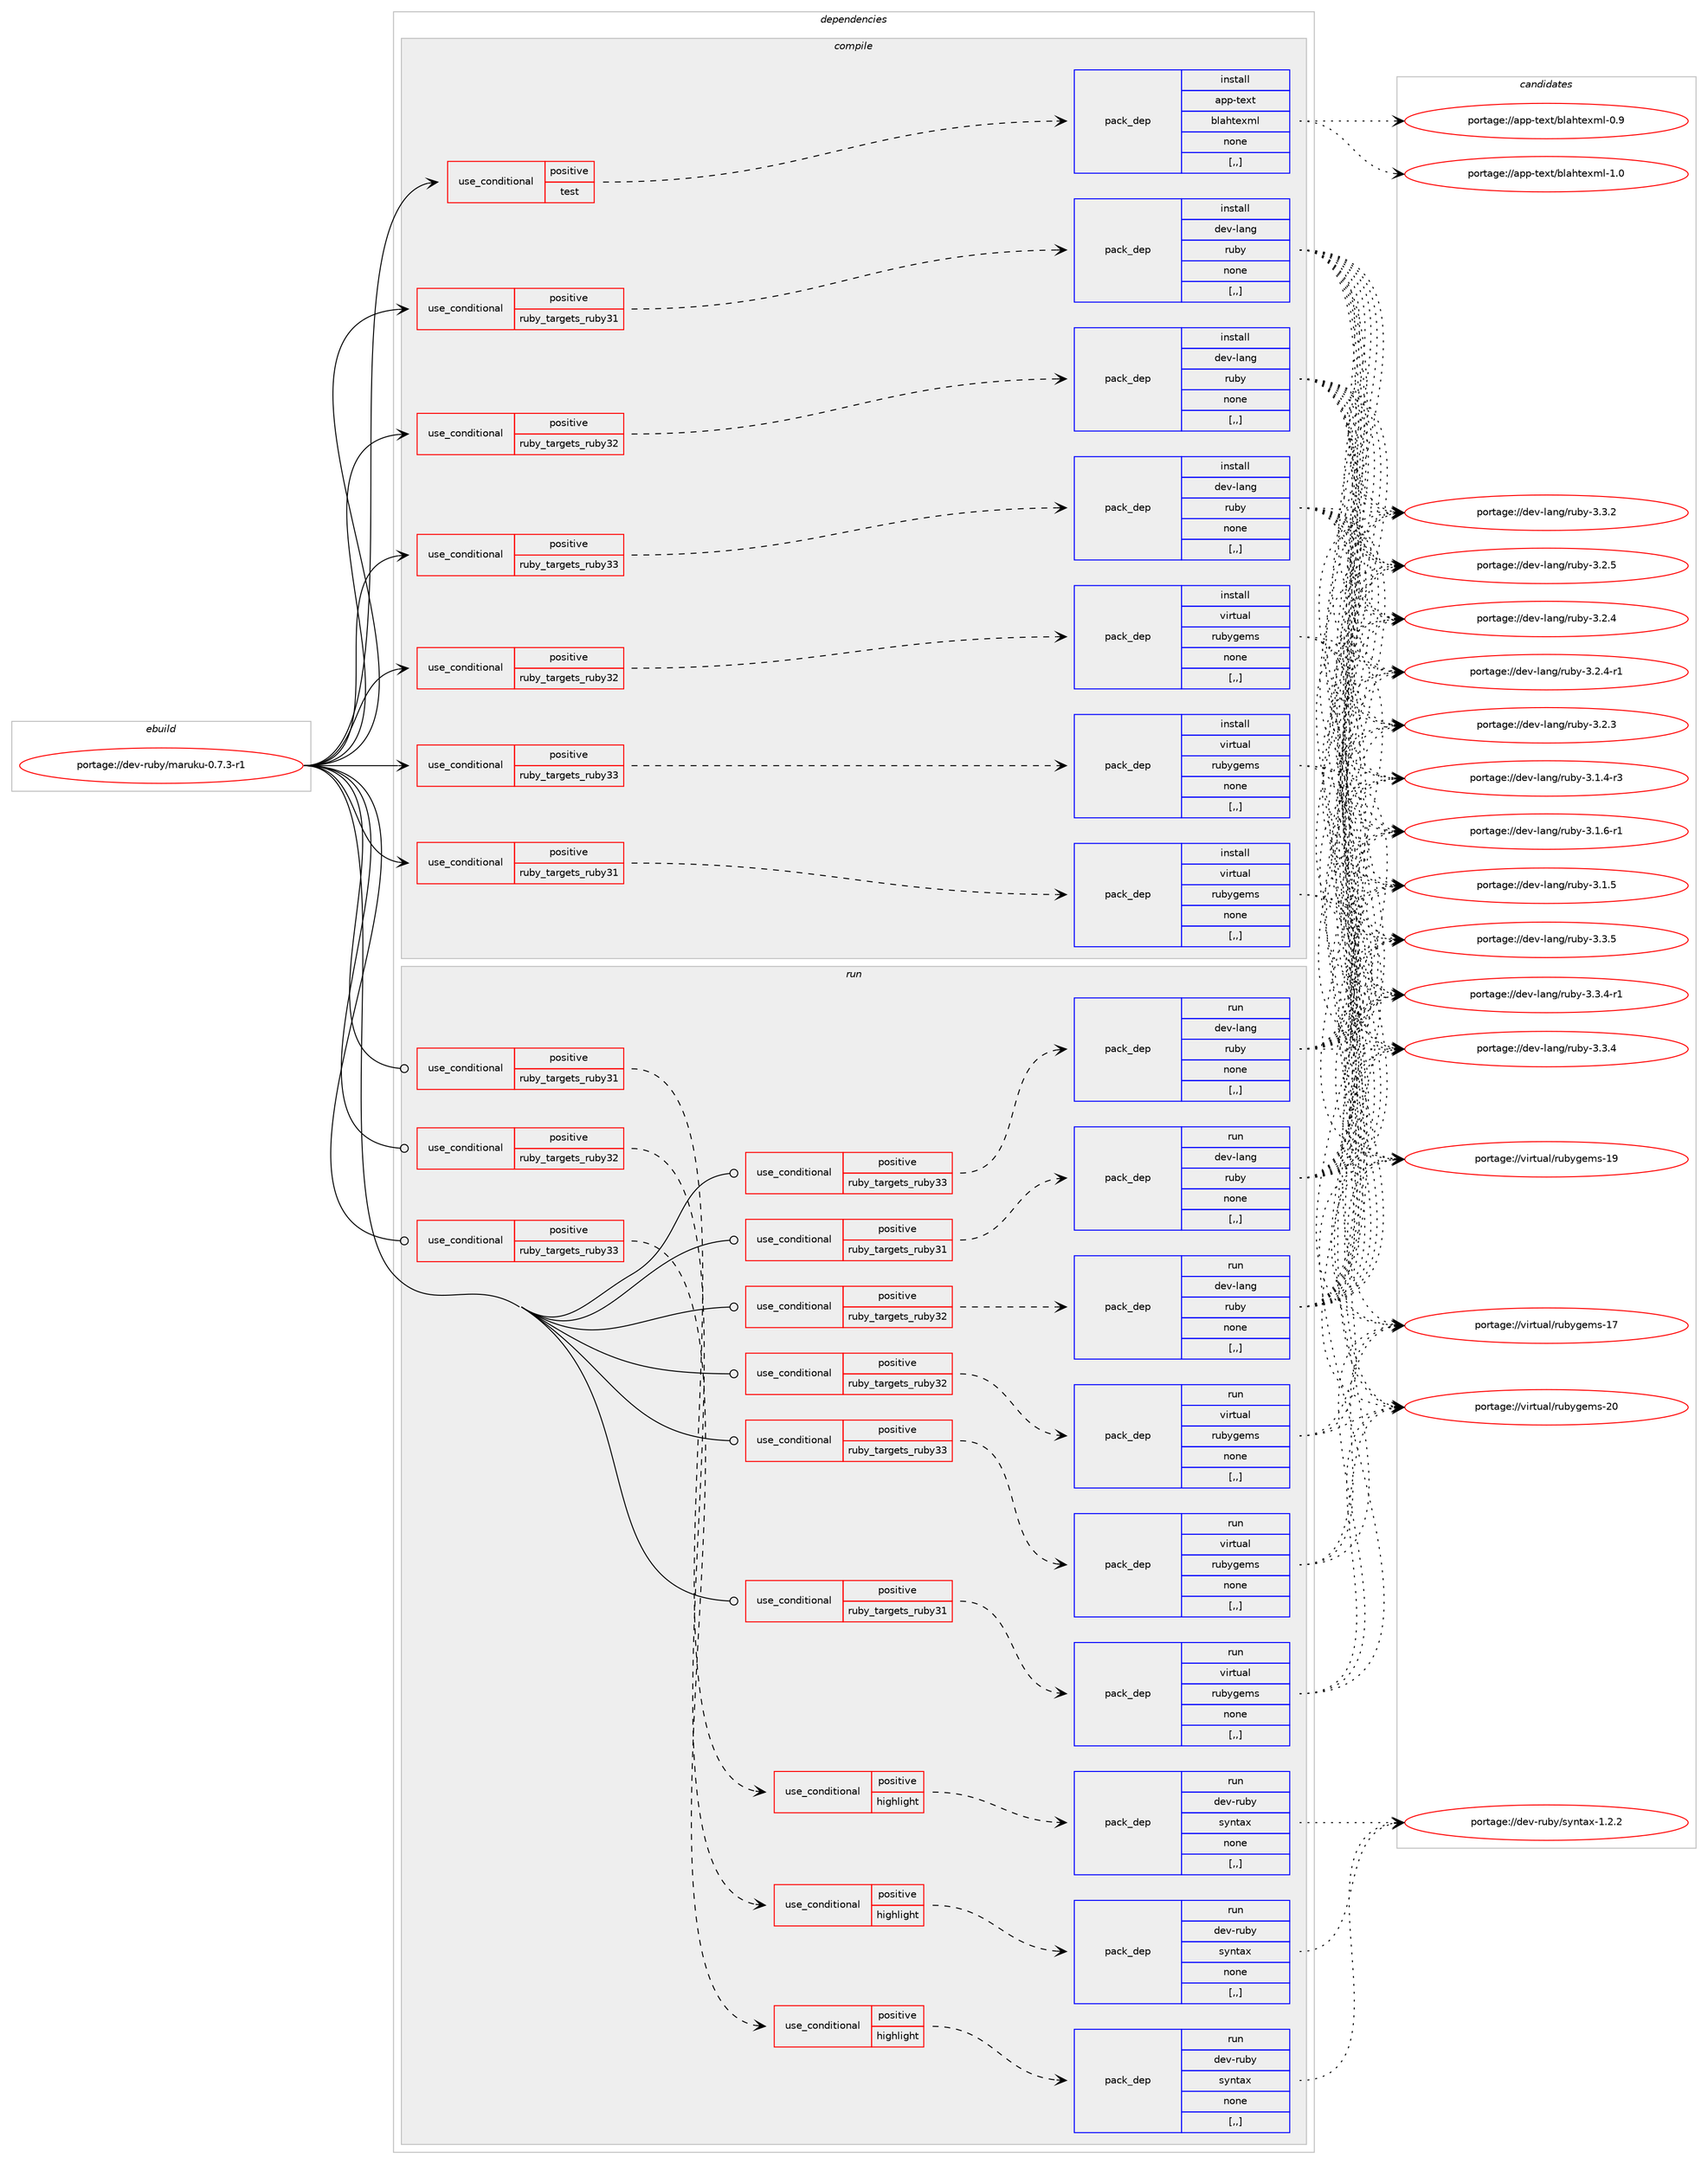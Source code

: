 digraph prolog {

# *************
# Graph options
# *************

newrank=true;
concentrate=true;
compound=true;
graph [rankdir=LR,fontname=Helvetica,fontsize=10,ranksep=1.5];#, ranksep=2.5, nodesep=0.2];
edge  [arrowhead=vee];
node  [fontname=Helvetica,fontsize=10];

# **********
# The ebuild
# **********

subgraph cluster_leftcol {
color=gray;
label=<<i>ebuild</i>>;
id [label="portage://dev-ruby/maruku-0.7.3-r1", color=red, width=4, href="../dev-ruby/maruku-0.7.3-r1.svg"];
}

# ****************
# The dependencies
# ****************

subgraph cluster_midcol {
color=gray;
label=<<i>dependencies</i>>;
subgraph cluster_compile {
fillcolor="#eeeeee";
style=filled;
label=<<i>compile</i>>;
subgraph cond181244 {
dependency685225 [label=<<TABLE BORDER="0" CELLBORDER="1" CELLSPACING="0" CELLPADDING="4"><TR><TD ROWSPAN="3" CELLPADDING="10">use_conditional</TD></TR><TR><TD>positive</TD></TR><TR><TD>ruby_targets_ruby31</TD></TR></TABLE>>, shape=none, color=red];
subgraph pack499049 {
dependency685226 [label=<<TABLE BORDER="0" CELLBORDER="1" CELLSPACING="0" CELLPADDING="4" WIDTH="220"><TR><TD ROWSPAN="6" CELLPADDING="30">pack_dep</TD></TR><TR><TD WIDTH="110">install</TD></TR><TR><TD>dev-lang</TD></TR><TR><TD>ruby</TD></TR><TR><TD>none</TD></TR><TR><TD>[,,]</TD></TR></TABLE>>, shape=none, color=blue];
}
dependency685225:e -> dependency685226:w [weight=20,style="dashed",arrowhead="vee"];
}
id:e -> dependency685225:w [weight=20,style="solid",arrowhead="vee"];
subgraph cond181245 {
dependency685227 [label=<<TABLE BORDER="0" CELLBORDER="1" CELLSPACING="0" CELLPADDING="4"><TR><TD ROWSPAN="3" CELLPADDING="10">use_conditional</TD></TR><TR><TD>positive</TD></TR><TR><TD>ruby_targets_ruby31</TD></TR></TABLE>>, shape=none, color=red];
subgraph pack499050 {
dependency685228 [label=<<TABLE BORDER="0" CELLBORDER="1" CELLSPACING="0" CELLPADDING="4" WIDTH="220"><TR><TD ROWSPAN="6" CELLPADDING="30">pack_dep</TD></TR><TR><TD WIDTH="110">install</TD></TR><TR><TD>virtual</TD></TR><TR><TD>rubygems</TD></TR><TR><TD>none</TD></TR><TR><TD>[,,]</TD></TR></TABLE>>, shape=none, color=blue];
}
dependency685227:e -> dependency685228:w [weight=20,style="dashed",arrowhead="vee"];
}
id:e -> dependency685227:w [weight=20,style="solid",arrowhead="vee"];
subgraph cond181246 {
dependency685229 [label=<<TABLE BORDER="0" CELLBORDER="1" CELLSPACING="0" CELLPADDING="4"><TR><TD ROWSPAN="3" CELLPADDING="10">use_conditional</TD></TR><TR><TD>positive</TD></TR><TR><TD>ruby_targets_ruby32</TD></TR></TABLE>>, shape=none, color=red];
subgraph pack499051 {
dependency685230 [label=<<TABLE BORDER="0" CELLBORDER="1" CELLSPACING="0" CELLPADDING="4" WIDTH="220"><TR><TD ROWSPAN="6" CELLPADDING="30">pack_dep</TD></TR><TR><TD WIDTH="110">install</TD></TR><TR><TD>dev-lang</TD></TR><TR><TD>ruby</TD></TR><TR><TD>none</TD></TR><TR><TD>[,,]</TD></TR></TABLE>>, shape=none, color=blue];
}
dependency685229:e -> dependency685230:w [weight=20,style="dashed",arrowhead="vee"];
}
id:e -> dependency685229:w [weight=20,style="solid",arrowhead="vee"];
subgraph cond181247 {
dependency685231 [label=<<TABLE BORDER="0" CELLBORDER="1" CELLSPACING="0" CELLPADDING="4"><TR><TD ROWSPAN="3" CELLPADDING="10">use_conditional</TD></TR><TR><TD>positive</TD></TR><TR><TD>ruby_targets_ruby32</TD></TR></TABLE>>, shape=none, color=red];
subgraph pack499052 {
dependency685232 [label=<<TABLE BORDER="0" CELLBORDER="1" CELLSPACING="0" CELLPADDING="4" WIDTH="220"><TR><TD ROWSPAN="6" CELLPADDING="30">pack_dep</TD></TR><TR><TD WIDTH="110">install</TD></TR><TR><TD>virtual</TD></TR><TR><TD>rubygems</TD></TR><TR><TD>none</TD></TR><TR><TD>[,,]</TD></TR></TABLE>>, shape=none, color=blue];
}
dependency685231:e -> dependency685232:w [weight=20,style="dashed",arrowhead="vee"];
}
id:e -> dependency685231:w [weight=20,style="solid",arrowhead="vee"];
subgraph cond181248 {
dependency685233 [label=<<TABLE BORDER="0" CELLBORDER="1" CELLSPACING="0" CELLPADDING="4"><TR><TD ROWSPAN="3" CELLPADDING="10">use_conditional</TD></TR><TR><TD>positive</TD></TR><TR><TD>ruby_targets_ruby33</TD></TR></TABLE>>, shape=none, color=red];
subgraph pack499053 {
dependency685234 [label=<<TABLE BORDER="0" CELLBORDER="1" CELLSPACING="0" CELLPADDING="4" WIDTH="220"><TR><TD ROWSPAN="6" CELLPADDING="30">pack_dep</TD></TR><TR><TD WIDTH="110">install</TD></TR><TR><TD>dev-lang</TD></TR><TR><TD>ruby</TD></TR><TR><TD>none</TD></TR><TR><TD>[,,]</TD></TR></TABLE>>, shape=none, color=blue];
}
dependency685233:e -> dependency685234:w [weight=20,style="dashed",arrowhead="vee"];
}
id:e -> dependency685233:w [weight=20,style="solid",arrowhead="vee"];
subgraph cond181249 {
dependency685235 [label=<<TABLE BORDER="0" CELLBORDER="1" CELLSPACING="0" CELLPADDING="4"><TR><TD ROWSPAN="3" CELLPADDING="10">use_conditional</TD></TR><TR><TD>positive</TD></TR><TR><TD>ruby_targets_ruby33</TD></TR></TABLE>>, shape=none, color=red];
subgraph pack499054 {
dependency685236 [label=<<TABLE BORDER="0" CELLBORDER="1" CELLSPACING="0" CELLPADDING="4" WIDTH="220"><TR><TD ROWSPAN="6" CELLPADDING="30">pack_dep</TD></TR><TR><TD WIDTH="110">install</TD></TR><TR><TD>virtual</TD></TR><TR><TD>rubygems</TD></TR><TR><TD>none</TD></TR><TR><TD>[,,]</TD></TR></TABLE>>, shape=none, color=blue];
}
dependency685235:e -> dependency685236:w [weight=20,style="dashed",arrowhead="vee"];
}
id:e -> dependency685235:w [weight=20,style="solid",arrowhead="vee"];
subgraph cond181250 {
dependency685237 [label=<<TABLE BORDER="0" CELLBORDER="1" CELLSPACING="0" CELLPADDING="4"><TR><TD ROWSPAN="3" CELLPADDING="10">use_conditional</TD></TR><TR><TD>positive</TD></TR><TR><TD>test</TD></TR></TABLE>>, shape=none, color=red];
subgraph pack499055 {
dependency685238 [label=<<TABLE BORDER="0" CELLBORDER="1" CELLSPACING="0" CELLPADDING="4" WIDTH="220"><TR><TD ROWSPAN="6" CELLPADDING="30">pack_dep</TD></TR><TR><TD WIDTH="110">install</TD></TR><TR><TD>app-text</TD></TR><TR><TD>blahtexml</TD></TR><TR><TD>none</TD></TR><TR><TD>[,,]</TD></TR></TABLE>>, shape=none, color=blue];
}
dependency685237:e -> dependency685238:w [weight=20,style="dashed",arrowhead="vee"];
}
id:e -> dependency685237:w [weight=20,style="solid",arrowhead="vee"];
}
subgraph cluster_compileandrun {
fillcolor="#eeeeee";
style=filled;
label=<<i>compile and run</i>>;
}
subgraph cluster_run {
fillcolor="#eeeeee";
style=filled;
label=<<i>run</i>>;
subgraph cond181251 {
dependency685239 [label=<<TABLE BORDER="0" CELLBORDER="1" CELLSPACING="0" CELLPADDING="4"><TR><TD ROWSPAN="3" CELLPADDING="10">use_conditional</TD></TR><TR><TD>positive</TD></TR><TR><TD>ruby_targets_ruby31</TD></TR></TABLE>>, shape=none, color=red];
subgraph cond181252 {
dependency685240 [label=<<TABLE BORDER="0" CELLBORDER="1" CELLSPACING="0" CELLPADDING="4"><TR><TD ROWSPAN="3" CELLPADDING="10">use_conditional</TD></TR><TR><TD>positive</TD></TR><TR><TD>highlight</TD></TR></TABLE>>, shape=none, color=red];
subgraph pack499056 {
dependency685241 [label=<<TABLE BORDER="0" CELLBORDER="1" CELLSPACING="0" CELLPADDING="4" WIDTH="220"><TR><TD ROWSPAN="6" CELLPADDING="30">pack_dep</TD></TR><TR><TD WIDTH="110">run</TD></TR><TR><TD>dev-ruby</TD></TR><TR><TD>syntax</TD></TR><TR><TD>none</TD></TR><TR><TD>[,,]</TD></TR></TABLE>>, shape=none, color=blue];
}
dependency685240:e -> dependency685241:w [weight=20,style="dashed",arrowhead="vee"];
}
dependency685239:e -> dependency685240:w [weight=20,style="dashed",arrowhead="vee"];
}
id:e -> dependency685239:w [weight=20,style="solid",arrowhead="odot"];
subgraph cond181253 {
dependency685242 [label=<<TABLE BORDER="0" CELLBORDER="1" CELLSPACING="0" CELLPADDING="4"><TR><TD ROWSPAN="3" CELLPADDING="10">use_conditional</TD></TR><TR><TD>positive</TD></TR><TR><TD>ruby_targets_ruby31</TD></TR></TABLE>>, shape=none, color=red];
subgraph pack499057 {
dependency685243 [label=<<TABLE BORDER="0" CELLBORDER="1" CELLSPACING="0" CELLPADDING="4" WIDTH="220"><TR><TD ROWSPAN="6" CELLPADDING="30">pack_dep</TD></TR><TR><TD WIDTH="110">run</TD></TR><TR><TD>dev-lang</TD></TR><TR><TD>ruby</TD></TR><TR><TD>none</TD></TR><TR><TD>[,,]</TD></TR></TABLE>>, shape=none, color=blue];
}
dependency685242:e -> dependency685243:w [weight=20,style="dashed",arrowhead="vee"];
}
id:e -> dependency685242:w [weight=20,style="solid",arrowhead="odot"];
subgraph cond181254 {
dependency685244 [label=<<TABLE BORDER="0" CELLBORDER="1" CELLSPACING="0" CELLPADDING="4"><TR><TD ROWSPAN="3" CELLPADDING="10">use_conditional</TD></TR><TR><TD>positive</TD></TR><TR><TD>ruby_targets_ruby31</TD></TR></TABLE>>, shape=none, color=red];
subgraph pack499058 {
dependency685245 [label=<<TABLE BORDER="0" CELLBORDER="1" CELLSPACING="0" CELLPADDING="4" WIDTH="220"><TR><TD ROWSPAN="6" CELLPADDING="30">pack_dep</TD></TR><TR><TD WIDTH="110">run</TD></TR><TR><TD>virtual</TD></TR><TR><TD>rubygems</TD></TR><TR><TD>none</TD></TR><TR><TD>[,,]</TD></TR></TABLE>>, shape=none, color=blue];
}
dependency685244:e -> dependency685245:w [weight=20,style="dashed",arrowhead="vee"];
}
id:e -> dependency685244:w [weight=20,style="solid",arrowhead="odot"];
subgraph cond181255 {
dependency685246 [label=<<TABLE BORDER="0" CELLBORDER="1" CELLSPACING="0" CELLPADDING="4"><TR><TD ROWSPAN="3" CELLPADDING="10">use_conditional</TD></TR><TR><TD>positive</TD></TR><TR><TD>ruby_targets_ruby32</TD></TR></TABLE>>, shape=none, color=red];
subgraph cond181256 {
dependency685247 [label=<<TABLE BORDER="0" CELLBORDER="1" CELLSPACING="0" CELLPADDING="4"><TR><TD ROWSPAN="3" CELLPADDING="10">use_conditional</TD></TR><TR><TD>positive</TD></TR><TR><TD>highlight</TD></TR></TABLE>>, shape=none, color=red];
subgraph pack499059 {
dependency685248 [label=<<TABLE BORDER="0" CELLBORDER="1" CELLSPACING="0" CELLPADDING="4" WIDTH="220"><TR><TD ROWSPAN="6" CELLPADDING="30">pack_dep</TD></TR><TR><TD WIDTH="110">run</TD></TR><TR><TD>dev-ruby</TD></TR><TR><TD>syntax</TD></TR><TR><TD>none</TD></TR><TR><TD>[,,]</TD></TR></TABLE>>, shape=none, color=blue];
}
dependency685247:e -> dependency685248:w [weight=20,style="dashed",arrowhead="vee"];
}
dependency685246:e -> dependency685247:w [weight=20,style="dashed",arrowhead="vee"];
}
id:e -> dependency685246:w [weight=20,style="solid",arrowhead="odot"];
subgraph cond181257 {
dependency685249 [label=<<TABLE BORDER="0" CELLBORDER="1" CELLSPACING="0" CELLPADDING="4"><TR><TD ROWSPAN="3" CELLPADDING="10">use_conditional</TD></TR><TR><TD>positive</TD></TR><TR><TD>ruby_targets_ruby32</TD></TR></TABLE>>, shape=none, color=red];
subgraph pack499060 {
dependency685250 [label=<<TABLE BORDER="0" CELLBORDER="1" CELLSPACING="0" CELLPADDING="4" WIDTH="220"><TR><TD ROWSPAN="6" CELLPADDING="30">pack_dep</TD></TR><TR><TD WIDTH="110">run</TD></TR><TR><TD>dev-lang</TD></TR><TR><TD>ruby</TD></TR><TR><TD>none</TD></TR><TR><TD>[,,]</TD></TR></TABLE>>, shape=none, color=blue];
}
dependency685249:e -> dependency685250:w [weight=20,style="dashed",arrowhead="vee"];
}
id:e -> dependency685249:w [weight=20,style="solid",arrowhead="odot"];
subgraph cond181258 {
dependency685251 [label=<<TABLE BORDER="0" CELLBORDER="1" CELLSPACING="0" CELLPADDING="4"><TR><TD ROWSPAN="3" CELLPADDING="10">use_conditional</TD></TR><TR><TD>positive</TD></TR><TR><TD>ruby_targets_ruby32</TD></TR></TABLE>>, shape=none, color=red];
subgraph pack499061 {
dependency685252 [label=<<TABLE BORDER="0" CELLBORDER="1" CELLSPACING="0" CELLPADDING="4" WIDTH="220"><TR><TD ROWSPAN="6" CELLPADDING="30">pack_dep</TD></TR><TR><TD WIDTH="110">run</TD></TR><TR><TD>virtual</TD></TR><TR><TD>rubygems</TD></TR><TR><TD>none</TD></TR><TR><TD>[,,]</TD></TR></TABLE>>, shape=none, color=blue];
}
dependency685251:e -> dependency685252:w [weight=20,style="dashed",arrowhead="vee"];
}
id:e -> dependency685251:w [weight=20,style="solid",arrowhead="odot"];
subgraph cond181259 {
dependency685253 [label=<<TABLE BORDER="0" CELLBORDER="1" CELLSPACING="0" CELLPADDING="4"><TR><TD ROWSPAN="3" CELLPADDING="10">use_conditional</TD></TR><TR><TD>positive</TD></TR><TR><TD>ruby_targets_ruby33</TD></TR></TABLE>>, shape=none, color=red];
subgraph cond181260 {
dependency685254 [label=<<TABLE BORDER="0" CELLBORDER="1" CELLSPACING="0" CELLPADDING="4"><TR><TD ROWSPAN="3" CELLPADDING="10">use_conditional</TD></TR><TR><TD>positive</TD></TR><TR><TD>highlight</TD></TR></TABLE>>, shape=none, color=red];
subgraph pack499062 {
dependency685255 [label=<<TABLE BORDER="0" CELLBORDER="1" CELLSPACING="0" CELLPADDING="4" WIDTH="220"><TR><TD ROWSPAN="6" CELLPADDING="30">pack_dep</TD></TR><TR><TD WIDTH="110">run</TD></TR><TR><TD>dev-ruby</TD></TR><TR><TD>syntax</TD></TR><TR><TD>none</TD></TR><TR><TD>[,,]</TD></TR></TABLE>>, shape=none, color=blue];
}
dependency685254:e -> dependency685255:w [weight=20,style="dashed",arrowhead="vee"];
}
dependency685253:e -> dependency685254:w [weight=20,style="dashed",arrowhead="vee"];
}
id:e -> dependency685253:w [weight=20,style="solid",arrowhead="odot"];
subgraph cond181261 {
dependency685256 [label=<<TABLE BORDER="0" CELLBORDER="1" CELLSPACING="0" CELLPADDING="4"><TR><TD ROWSPAN="3" CELLPADDING="10">use_conditional</TD></TR><TR><TD>positive</TD></TR><TR><TD>ruby_targets_ruby33</TD></TR></TABLE>>, shape=none, color=red];
subgraph pack499063 {
dependency685257 [label=<<TABLE BORDER="0" CELLBORDER="1" CELLSPACING="0" CELLPADDING="4" WIDTH="220"><TR><TD ROWSPAN="6" CELLPADDING="30">pack_dep</TD></TR><TR><TD WIDTH="110">run</TD></TR><TR><TD>dev-lang</TD></TR><TR><TD>ruby</TD></TR><TR><TD>none</TD></TR><TR><TD>[,,]</TD></TR></TABLE>>, shape=none, color=blue];
}
dependency685256:e -> dependency685257:w [weight=20,style="dashed",arrowhead="vee"];
}
id:e -> dependency685256:w [weight=20,style="solid",arrowhead="odot"];
subgraph cond181262 {
dependency685258 [label=<<TABLE BORDER="0" CELLBORDER="1" CELLSPACING="0" CELLPADDING="4"><TR><TD ROWSPAN="3" CELLPADDING="10">use_conditional</TD></TR><TR><TD>positive</TD></TR><TR><TD>ruby_targets_ruby33</TD></TR></TABLE>>, shape=none, color=red];
subgraph pack499064 {
dependency685259 [label=<<TABLE BORDER="0" CELLBORDER="1" CELLSPACING="0" CELLPADDING="4" WIDTH="220"><TR><TD ROWSPAN="6" CELLPADDING="30">pack_dep</TD></TR><TR><TD WIDTH="110">run</TD></TR><TR><TD>virtual</TD></TR><TR><TD>rubygems</TD></TR><TR><TD>none</TD></TR><TR><TD>[,,]</TD></TR></TABLE>>, shape=none, color=blue];
}
dependency685258:e -> dependency685259:w [weight=20,style="dashed",arrowhead="vee"];
}
id:e -> dependency685258:w [weight=20,style="solid",arrowhead="odot"];
}
}

# **************
# The candidates
# **************

subgraph cluster_choices {
rank=same;
color=gray;
label=<<i>candidates</i>>;

subgraph choice499049 {
color=black;
nodesep=1;
choice10010111845108971101034711411798121455146514653 [label="portage://dev-lang/ruby-3.3.5", color=red, width=4,href="../dev-lang/ruby-3.3.5.svg"];
choice100101118451089711010347114117981214551465146524511449 [label="portage://dev-lang/ruby-3.3.4-r1", color=red, width=4,href="../dev-lang/ruby-3.3.4-r1.svg"];
choice10010111845108971101034711411798121455146514652 [label="portage://dev-lang/ruby-3.3.4", color=red, width=4,href="../dev-lang/ruby-3.3.4.svg"];
choice10010111845108971101034711411798121455146514650 [label="portage://dev-lang/ruby-3.3.2", color=red, width=4,href="../dev-lang/ruby-3.3.2.svg"];
choice10010111845108971101034711411798121455146504653 [label="portage://dev-lang/ruby-3.2.5", color=red, width=4,href="../dev-lang/ruby-3.2.5.svg"];
choice100101118451089711010347114117981214551465046524511449 [label="portage://dev-lang/ruby-3.2.4-r1", color=red, width=4,href="../dev-lang/ruby-3.2.4-r1.svg"];
choice10010111845108971101034711411798121455146504652 [label="portage://dev-lang/ruby-3.2.4", color=red, width=4,href="../dev-lang/ruby-3.2.4.svg"];
choice10010111845108971101034711411798121455146504651 [label="portage://dev-lang/ruby-3.2.3", color=red, width=4,href="../dev-lang/ruby-3.2.3.svg"];
choice100101118451089711010347114117981214551464946544511449 [label="portage://dev-lang/ruby-3.1.6-r1", color=red, width=4,href="../dev-lang/ruby-3.1.6-r1.svg"];
choice10010111845108971101034711411798121455146494653 [label="portage://dev-lang/ruby-3.1.5", color=red, width=4,href="../dev-lang/ruby-3.1.5.svg"];
choice100101118451089711010347114117981214551464946524511451 [label="portage://dev-lang/ruby-3.1.4-r3", color=red, width=4,href="../dev-lang/ruby-3.1.4-r3.svg"];
dependency685226:e -> choice10010111845108971101034711411798121455146514653:w [style=dotted,weight="100"];
dependency685226:e -> choice100101118451089711010347114117981214551465146524511449:w [style=dotted,weight="100"];
dependency685226:e -> choice10010111845108971101034711411798121455146514652:w [style=dotted,weight="100"];
dependency685226:e -> choice10010111845108971101034711411798121455146514650:w [style=dotted,weight="100"];
dependency685226:e -> choice10010111845108971101034711411798121455146504653:w [style=dotted,weight="100"];
dependency685226:e -> choice100101118451089711010347114117981214551465046524511449:w [style=dotted,weight="100"];
dependency685226:e -> choice10010111845108971101034711411798121455146504652:w [style=dotted,weight="100"];
dependency685226:e -> choice10010111845108971101034711411798121455146504651:w [style=dotted,weight="100"];
dependency685226:e -> choice100101118451089711010347114117981214551464946544511449:w [style=dotted,weight="100"];
dependency685226:e -> choice10010111845108971101034711411798121455146494653:w [style=dotted,weight="100"];
dependency685226:e -> choice100101118451089711010347114117981214551464946524511451:w [style=dotted,weight="100"];
}
subgraph choice499050 {
color=black;
nodesep=1;
choice118105114116117971084711411798121103101109115455048 [label="portage://virtual/rubygems-20", color=red, width=4,href="../virtual/rubygems-20.svg"];
choice118105114116117971084711411798121103101109115454957 [label="portage://virtual/rubygems-19", color=red, width=4,href="../virtual/rubygems-19.svg"];
choice118105114116117971084711411798121103101109115454955 [label="portage://virtual/rubygems-17", color=red, width=4,href="../virtual/rubygems-17.svg"];
dependency685228:e -> choice118105114116117971084711411798121103101109115455048:w [style=dotted,weight="100"];
dependency685228:e -> choice118105114116117971084711411798121103101109115454957:w [style=dotted,weight="100"];
dependency685228:e -> choice118105114116117971084711411798121103101109115454955:w [style=dotted,weight="100"];
}
subgraph choice499051 {
color=black;
nodesep=1;
choice10010111845108971101034711411798121455146514653 [label="portage://dev-lang/ruby-3.3.5", color=red, width=4,href="../dev-lang/ruby-3.3.5.svg"];
choice100101118451089711010347114117981214551465146524511449 [label="portage://dev-lang/ruby-3.3.4-r1", color=red, width=4,href="../dev-lang/ruby-3.3.4-r1.svg"];
choice10010111845108971101034711411798121455146514652 [label="portage://dev-lang/ruby-3.3.4", color=red, width=4,href="../dev-lang/ruby-3.3.4.svg"];
choice10010111845108971101034711411798121455146514650 [label="portage://dev-lang/ruby-3.3.2", color=red, width=4,href="../dev-lang/ruby-3.3.2.svg"];
choice10010111845108971101034711411798121455146504653 [label="portage://dev-lang/ruby-3.2.5", color=red, width=4,href="../dev-lang/ruby-3.2.5.svg"];
choice100101118451089711010347114117981214551465046524511449 [label="portage://dev-lang/ruby-3.2.4-r1", color=red, width=4,href="../dev-lang/ruby-3.2.4-r1.svg"];
choice10010111845108971101034711411798121455146504652 [label="portage://dev-lang/ruby-3.2.4", color=red, width=4,href="../dev-lang/ruby-3.2.4.svg"];
choice10010111845108971101034711411798121455146504651 [label="portage://dev-lang/ruby-3.2.3", color=red, width=4,href="../dev-lang/ruby-3.2.3.svg"];
choice100101118451089711010347114117981214551464946544511449 [label="portage://dev-lang/ruby-3.1.6-r1", color=red, width=4,href="../dev-lang/ruby-3.1.6-r1.svg"];
choice10010111845108971101034711411798121455146494653 [label="portage://dev-lang/ruby-3.1.5", color=red, width=4,href="../dev-lang/ruby-3.1.5.svg"];
choice100101118451089711010347114117981214551464946524511451 [label="portage://dev-lang/ruby-3.1.4-r3", color=red, width=4,href="../dev-lang/ruby-3.1.4-r3.svg"];
dependency685230:e -> choice10010111845108971101034711411798121455146514653:w [style=dotted,weight="100"];
dependency685230:e -> choice100101118451089711010347114117981214551465146524511449:w [style=dotted,weight="100"];
dependency685230:e -> choice10010111845108971101034711411798121455146514652:w [style=dotted,weight="100"];
dependency685230:e -> choice10010111845108971101034711411798121455146514650:w [style=dotted,weight="100"];
dependency685230:e -> choice10010111845108971101034711411798121455146504653:w [style=dotted,weight="100"];
dependency685230:e -> choice100101118451089711010347114117981214551465046524511449:w [style=dotted,weight="100"];
dependency685230:e -> choice10010111845108971101034711411798121455146504652:w [style=dotted,weight="100"];
dependency685230:e -> choice10010111845108971101034711411798121455146504651:w [style=dotted,weight="100"];
dependency685230:e -> choice100101118451089711010347114117981214551464946544511449:w [style=dotted,weight="100"];
dependency685230:e -> choice10010111845108971101034711411798121455146494653:w [style=dotted,weight="100"];
dependency685230:e -> choice100101118451089711010347114117981214551464946524511451:w [style=dotted,weight="100"];
}
subgraph choice499052 {
color=black;
nodesep=1;
choice118105114116117971084711411798121103101109115455048 [label="portage://virtual/rubygems-20", color=red, width=4,href="../virtual/rubygems-20.svg"];
choice118105114116117971084711411798121103101109115454957 [label="portage://virtual/rubygems-19", color=red, width=4,href="../virtual/rubygems-19.svg"];
choice118105114116117971084711411798121103101109115454955 [label="portage://virtual/rubygems-17", color=red, width=4,href="../virtual/rubygems-17.svg"];
dependency685232:e -> choice118105114116117971084711411798121103101109115455048:w [style=dotted,weight="100"];
dependency685232:e -> choice118105114116117971084711411798121103101109115454957:w [style=dotted,weight="100"];
dependency685232:e -> choice118105114116117971084711411798121103101109115454955:w [style=dotted,weight="100"];
}
subgraph choice499053 {
color=black;
nodesep=1;
choice10010111845108971101034711411798121455146514653 [label="portage://dev-lang/ruby-3.3.5", color=red, width=4,href="../dev-lang/ruby-3.3.5.svg"];
choice100101118451089711010347114117981214551465146524511449 [label="portage://dev-lang/ruby-3.3.4-r1", color=red, width=4,href="../dev-lang/ruby-3.3.4-r1.svg"];
choice10010111845108971101034711411798121455146514652 [label="portage://dev-lang/ruby-3.3.4", color=red, width=4,href="../dev-lang/ruby-3.3.4.svg"];
choice10010111845108971101034711411798121455146514650 [label="portage://dev-lang/ruby-3.3.2", color=red, width=4,href="../dev-lang/ruby-3.3.2.svg"];
choice10010111845108971101034711411798121455146504653 [label="portage://dev-lang/ruby-3.2.5", color=red, width=4,href="../dev-lang/ruby-3.2.5.svg"];
choice100101118451089711010347114117981214551465046524511449 [label="portage://dev-lang/ruby-3.2.4-r1", color=red, width=4,href="../dev-lang/ruby-3.2.4-r1.svg"];
choice10010111845108971101034711411798121455146504652 [label="portage://dev-lang/ruby-3.2.4", color=red, width=4,href="../dev-lang/ruby-3.2.4.svg"];
choice10010111845108971101034711411798121455146504651 [label="portage://dev-lang/ruby-3.2.3", color=red, width=4,href="../dev-lang/ruby-3.2.3.svg"];
choice100101118451089711010347114117981214551464946544511449 [label="portage://dev-lang/ruby-3.1.6-r1", color=red, width=4,href="../dev-lang/ruby-3.1.6-r1.svg"];
choice10010111845108971101034711411798121455146494653 [label="portage://dev-lang/ruby-3.1.5", color=red, width=4,href="../dev-lang/ruby-3.1.5.svg"];
choice100101118451089711010347114117981214551464946524511451 [label="portage://dev-lang/ruby-3.1.4-r3", color=red, width=4,href="../dev-lang/ruby-3.1.4-r3.svg"];
dependency685234:e -> choice10010111845108971101034711411798121455146514653:w [style=dotted,weight="100"];
dependency685234:e -> choice100101118451089711010347114117981214551465146524511449:w [style=dotted,weight="100"];
dependency685234:e -> choice10010111845108971101034711411798121455146514652:w [style=dotted,weight="100"];
dependency685234:e -> choice10010111845108971101034711411798121455146514650:w [style=dotted,weight="100"];
dependency685234:e -> choice10010111845108971101034711411798121455146504653:w [style=dotted,weight="100"];
dependency685234:e -> choice100101118451089711010347114117981214551465046524511449:w [style=dotted,weight="100"];
dependency685234:e -> choice10010111845108971101034711411798121455146504652:w [style=dotted,weight="100"];
dependency685234:e -> choice10010111845108971101034711411798121455146504651:w [style=dotted,weight="100"];
dependency685234:e -> choice100101118451089711010347114117981214551464946544511449:w [style=dotted,weight="100"];
dependency685234:e -> choice10010111845108971101034711411798121455146494653:w [style=dotted,weight="100"];
dependency685234:e -> choice100101118451089711010347114117981214551464946524511451:w [style=dotted,weight="100"];
}
subgraph choice499054 {
color=black;
nodesep=1;
choice118105114116117971084711411798121103101109115455048 [label="portage://virtual/rubygems-20", color=red, width=4,href="../virtual/rubygems-20.svg"];
choice118105114116117971084711411798121103101109115454957 [label="portage://virtual/rubygems-19", color=red, width=4,href="../virtual/rubygems-19.svg"];
choice118105114116117971084711411798121103101109115454955 [label="portage://virtual/rubygems-17", color=red, width=4,href="../virtual/rubygems-17.svg"];
dependency685236:e -> choice118105114116117971084711411798121103101109115455048:w [style=dotted,weight="100"];
dependency685236:e -> choice118105114116117971084711411798121103101109115454957:w [style=dotted,weight="100"];
dependency685236:e -> choice118105114116117971084711411798121103101109115454955:w [style=dotted,weight="100"];
}
subgraph choice499055 {
color=black;
nodesep=1;
choice971121124511610112011647981089710411610112010910845494648 [label="portage://app-text/blahtexml-1.0", color=red, width=4,href="../app-text/blahtexml-1.0.svg"];
choice971121124511610112011647981089710411610112010910845484657 [label="portage://app-text/blahtexml-0.9", color=red, width=4,href="../app-text/blahtexml-0.9.svg"];
dependency685238:e -> choice971121124511610112011647981089710411610112010910845494648:w [style=dotted,weight="100"];
dependency685238:e -> choice971121124511610112011647981089710411610112010910845484657:w [style=dotted,weight="100"];
}
subgraph choice499056 {
color=black;
nodesep=1;
choice10010111845114117981214711512111011697120454946504650 [label="portage://dev-ruby/syntax-1.2.2", color=red, width=4,href="../dev-ruby/syntax-1.2.2.svg"];
dependency685241:e -> choice10010111845114117981214711512111011697120454946504650:w [style=dotted,weight="100"];
}
subgraph choice499057 {
color=black;
nodesep=1;
choice10010111845108971101034711411798121455146514653 [label="portage://dev-lang/ruby-3.3.5", color=red, width=4,href="../dev-lang/ruby-3.3.5.svg"];
choice100101118451089711010347114117981214551465146524511449 [label="portage://dev-lang/ruby-3.3.4-r1", color=red, width=4,href="../dev-lang/ruby-3.3.4-r1.svg"];
choice10010111845108971101034711411798121455146514652 [label="portage://dev-lang/ruby-3.3.4", color=red, width=4,href="../dev-lang/ruby-3.3.4.svg"];
choice10010111845108971101034711411798121455146514650 [label="portage://dev-lang/ruby-3.3.2", color=red, width=4,href="../dev-lang/ruby-3.3.2.svg"];
choice10010111845108971101034711411798121455146504653 [label="portage://dev-lang/ruby-3.2.5", color=red, width=4,href="../dev-lang/ruby-3.2.5.svg"];
choice100101118451089711010347114117981214551465046524511449 [label="portage://dev-lang/ruby-3.2.4-r1", color=red, width=4,href="../dev-lang/ruby-3.2.4-r1.svg"];
choice10010111845108971101034711411798121455146504652 [label="portage://dev-lang/ruby-3.2.4", color=red, width=4,href="../dev-lang/ruby-3.2.4.svg"];
choice10010111845108971101034711411798121455146504651 [label="portage://dev-lang/ruby-3.2.3", color=red, width=4,href="../dev-lang/ruby-3.2.3.svg"];
choice100101118451089711010347114117981214551464946544511449 [label="portage://dev-lang/ruby-3.1.6-r1", color=red, width=4,href="../dev-lang/ruby-3.1.6-r1.svg"];
choice10010111845108971101034711411798121455146494653 [label="portage://dev-lang/ruby-3.1.5", color=red, width=4,href="../dev-lang/ruby-3.1.5.svg"];
choice100101118451089711010347114117981214551464946524511451 [label="portage://dev-lang/ruby-3.1.4-r3", color=red, width=4,href="../dev-lang/ruby-3.1.4-r3.svg"];
dependency685243:e -> choice10010111845108971101034711411798121455146514653:w [style=dotted,weight="100"];
dependency685243:e -> choice100101118451089711010347114117981214551465146524511449:w [style=dotted,weight="100"];
dependency685243:e -> choice10010111845108971101034711411798121455146514652:w [style=dotted,weight="100"];
dependency685243:e -> choice10010111845108971101034711411798121455146514650:w [style=dotted,weight="100"];
dependency685243:e -> choice10010111845108971101034711411798121455146504653:w [style=dotted,weight="100"];
dependency685243:e -> choice100101118451089711010347114117981214551465046524511449:w [style=dotted,weight="100"];
dependency685243:e -> choice10010111845108971101034711411798121455146504652:w [style=dotted,weight="100"];
dependency685243:e -> choice10010111845108971101034711411798121455146504651:w [style=dotted,weight="100"];
dependency685243:e -> choice100101118451089711010347114117981214551464946544511449:w [style=dotted,weight="100"];
dependency685243:e -> choice10010111845108971101034711411798121455146494653:w [style=dotted,weight="100"];
dependency685243:e -> choice100101118451089711010347114117981214551464946524511451:w [style=dotted,weight="100"];
}
subgraph choice499058 {
color=black;
nodesep=1;
choice118105114116117971084711411798121103101109115455048 [label="portage://virtual/rubygems-20", color=red, width=4,href="../virtual/rubygems-20.svg"];
choice118105114116117971084711411798121103101109115454957 [label="portage://virtual/rubygems-19", color=red, width=4,href="../virtual/rubygems-19.svg"];
choice118105114116117971084711411798121103101109115454955 [label="portage://virtual/rubygems-17", color=red, width=4,href="../virtual/rubygems-17.svg"];
dependency685245:e -> choice118105114116117971084711411798121103101109115455048:w [style=dotted,weight="100"];
dependency685245:e -> choice118105114116117971084711411798121103101109115454957:w [style=dotted,weight="100"];
dependency685245:e -> choice118105114116117971084711411798121103101109115454955:w [style=dotted,weight="100"];
}
subgraph choice499059 {
color=black;
nodesep=1;
choice10010111845114117981214711512111011697120454946504650 [label="portage://dev-ruby/syntax-1.2.2", color=red, width=4,href="../dev-ruby/syntax-1.2.2.svg"];
dependency685248:e -> choice10010111845114117981214711512111011697120454946504650:w [style=dotted,weight="100"];
}
subgraph choice499060 {
color=black;
nodesep=1;
choice10010111845108971101034711411798121455146514653 [label="portage://dev-lang/ruby-3.3.5", color=red, width=4,href="../dev-lang/ruby-3.3.5.svg"];
choice100101118451089711010347114117981214551465146524511449 [label="portage://dev-lang/ruby-3.3.4-r1", color=red, width=4,href="../dev-lang/ruby-3.3.4-r1.svg"];
choice10010111845108971101034711411798121455146514652 [label="portage://dev-lang/ruby-3.3.4", color=red, width=4,href="../dev-lang/ruby-3.3.4.svg"];
choice10010111845108971101034711411798121455146514650 [label="portage://dev-lang/ruby-3.3.2", color=red, width=4,href="../dev-lang/ruby-3.3.2.svg"];
choice10010111845108971101034711411798121455146504653 [label="portage://dev-lang/ruby-3.2.5", color=red, width=4,href="../dev-lang/ruby-3.2.5.svg"];
choice100101118451089711010347114117981214551465046524511449 [label="portage://dev-lang/ruby-3.2.4-r1", color=red, width=4,href="../dev-lang/ruby-3.2.4-r1.svg"];
choice10010111845108971101034711411798121455146504652 [label="portage://dev-lang/ruby-3.2.4", color=red, width=4,href="../dev-lang/ruby-3.2.4.svg"];
choice10010111845108971101034711411798121455146504651 [label="portage://dev-lang/ruby-3.2.3", color=red, width=4,href="../dev-lang/ruby-3.2.3.svg"];
choice100101118451089711010347114117981214551464946544511449 [label="portage://dev-lang/ruby-3.1.6-r1", color=red, width=4,href="../dev-lang/ruby-3.1.6-r1.svg"];
choice10010111845108971101034711411798121455146494653 [label="portage://dev-lang/ruby-3.1.5", color=red, width=4,href="../dev-lang/ruby-3.1.5.svg"];
choice100101118451089711010347114117981214551464946524511451 [label="portage://dev-lang/ruby-3.1.4-r3", color=red, width=4,href="../dev-lang/ruby-3.1.4-r3.svg"];
dependency685250:e -> choice10010111845108971101034711411798121455146514653:w [style=dotted,weight="100"];
dependency685250:e -> choice100101118451089711010347114117981214551465146524511449:w [style=dotted,weight="100"];
dependency685250:e -> choice10010111845108971101034711411798121455146514652:w [style=dotted,weight="100"];
dependency685250:e -> choice10010111845108971101034711411798121455146514650:w [style=dotted,weight="100"];
dependency685250:e -> choice10010111845108971101034711411798121455146504653:w [style=dotted,weight="100"];
dependency685250:e -> choice100101118451089711010347114117981214551465046524511449:w [style=dotted,weight="100"];
dependency685250:e -> choice10010111845108971101034711411798121455146504652:w [style=dotted,weight="100"];
dependency685250:e -> choice10010111845108971101034711411798121455146504651:w [style=dotted,weight="100"];
dependency685250:e -> choice100101118451089711010347114117981214551464946544511449:w [style=dotted,weight="100"];
dependency685250:e -> choice10010111845108971101034711411798121455146494653:w [style=dotted,weight="100"];
dependency685250:e -> choice100101118451089711010347114117981214551464946524511451:w [style=dotted,weight="100"];
}
subgraph choice499061 {
color=black;
nodesep=1;
choice118105114116117971084711411798121103101109115455048 [label="portage://virtual/rubygems-20", color=red, width=4,href="../virtual/rubygems-20.svg"];
choice118105114116117971084711411798121103101109115454957 [label="portage://virtual/rubygems-19", color=red, width=4,href="../virtual/rubygems-19.svg"];
choice118105114116117971084711411798121103101109115454955 [label="portage://virtual/rubygems-17", color=red, width=4,href="../virtual/rubygems-17.svg"];
dependency685252:e -> choice118105114116117971084711411798121103101109115455048:w [style=dotted,weight="100"];
dependency685252:e -> choice118105114116117971084711411798121103101109115454957:w [style=dotted,weight="100"];
dependency685252:e -> choice118105114116117971084711411798121103101109115454955:w [style=dotted,weight="100"];
}
subgraph choice499062 {
color=black;
nodesep=1;
choice10010111845114117981214711512111011697120454946504650 [label="portage://dev-ruby/syntax-1.2.2", color=red, width=4,href="../dev-ruby/syntax-1.2.2.svg"];
dependency685255:e -> choice10010111845114117981214711512111011697120454946504650:w [style=dotted,weight="100"];
}
subgraph choice499063 {
color=black;
nodesep=1;
choice10010111845108971101034711411798121455146514653 [label="portage://dev-lang/ruby-3.3.5", color=red, width=4,href="../dev-lang/ruby-3.3.5.svg"];
choice100101118451089711010347114117981214551465146524511449 [label="portage://dev-lang/ruby-3.3.4-r1", color=red, width=4,href="../dev-lang/ruby-3.3.4-r1.svg"];
choice10010111845108971101034711411798121455146514652 [label="portage://dev-lang/ruby-3.3.4", color=red, width=4,href="../dev-lang/ruby-3.3.4.svg"];
choice10010111845108971101034711411798121455146514650 [label="portage://dev-lang/ruby-3.3.2", color=red, width=4,href="../dev-lang/ruby-3.3.2.svg"];
choice10010111845108971101034711411798121455146504653 [label="portage://dev-lang/ruby-3.2.5", color=red, width=4,href="../dev-lang/ruby-3.2.5.svg"];
choice100101118451089711010347114117981214551465046524511449 [label="portage://dev-lang/ruby-3.2.4-r1", color=red, width=4,href="../dev-lang/ruby-3.2.4-r1.svg"];
choice10010111845108971101034711411798121455146504652 [label="portage://dev-lang/ruby-3.2.4", color=red, width=4,href="../dev-lang/ruby-3.2.4.svg"];
choice10010111845108971101034711411798121455146504651 [label="portage://dev-lang/ruby-3.2.3", color=red, width=4,href="../dev-lang/ruby-3.2.3.svg"];
choice100101118451089711010347114117981214551464946544511449 [label="portage://dev-lang/ruby-3.1.6-r1", color=red, width=4,href="../dev-lang/ruby-3.1.6-r1.svg"];
choice10010111845108971101034711411798121455146494653 [label="portage://dev-lang/ruby-3.1.5", color=red, width=4,href="../dev-lang/ruby-3.1.5.svg"];
choice100101118451089711010347114117981214551464946524511451 [label="portage://dev-lang/ruby-3.1.4-r3", color=red, width=4,href="../dev-lang/ruby-3.1.4-r3.svg"];
dependency685257:e -> choice10010111845108971101034711411798121455146514653:w [style=dotted,weight="100"];
dependency685257:e -> choice100101118451089711010347114117981214551465146524511449:w [style=dotted,weight="100"];
dependency685257:e -> choice10010111845108971101034711411798121455146514652:w [style=dotted,weight="100"];
dependency685257:e -> choice10010111845108971101034711411798121455146514650:w [style=dotted,weight="100"];
dependency685257:e -> choice10010111845108971101034711411798121455146504653:w [style=dotted,weight="100"];
dependency685257:e -> choice100101118451089711010347114117981214551465046524511449:w [style=dotted,weight="100"];
dependency685257:e -> choice10010111845108971101034711411798121455146504652:w [style=dotted,weight="100"];
dependency685257:e -> choice10010111845108971101034711411798121455146504651:w [style=dotted,weight="100"];
dependency685257:e -> choice100101118451089711010347114117981214551464946544511449:w [style=dotted,weight="100"];
dependency685257:e -> choice10010111845108971101034711411798121455146494653:w [style=dotted,weight="100"];
dependency685257:e -> choice100101118451089711010347114117981214551464946524511451:w [style=dotted,weight="100"];
}
subgraph choice499064 {
color=black;
nodesep=1;
choice118105114116117971084711411798121103101109115455048 [label="portage://virtual/rubygems-20", color=red, width=4,href="../virtual/rubygems-20.svg"];
choice118105114116117971084711411798121103101109115454957 [label="portage://virtual/rubygems-19", color=red, width=4,href="../virtual/rubygems-19.svg"];
choice118105114116117971084711411798121103101109115454955 [label="portage://virtual/rubygems-17", color=red, width=4,href="../virtual/rubygems-17.svg"];
dependency685259:e -> choice118105114116117971084711411798121103101109115455048:w [style=dotted,weight="100"];
dependency685259:e -> choice118105114116117971084711411798121103101109115454957:w [style=dotted,weight="100"];
dependency685259:e -> choice118105114116117971084711411798121103101109115454955:w [style=dotted,weight="100"];
}
}

}
